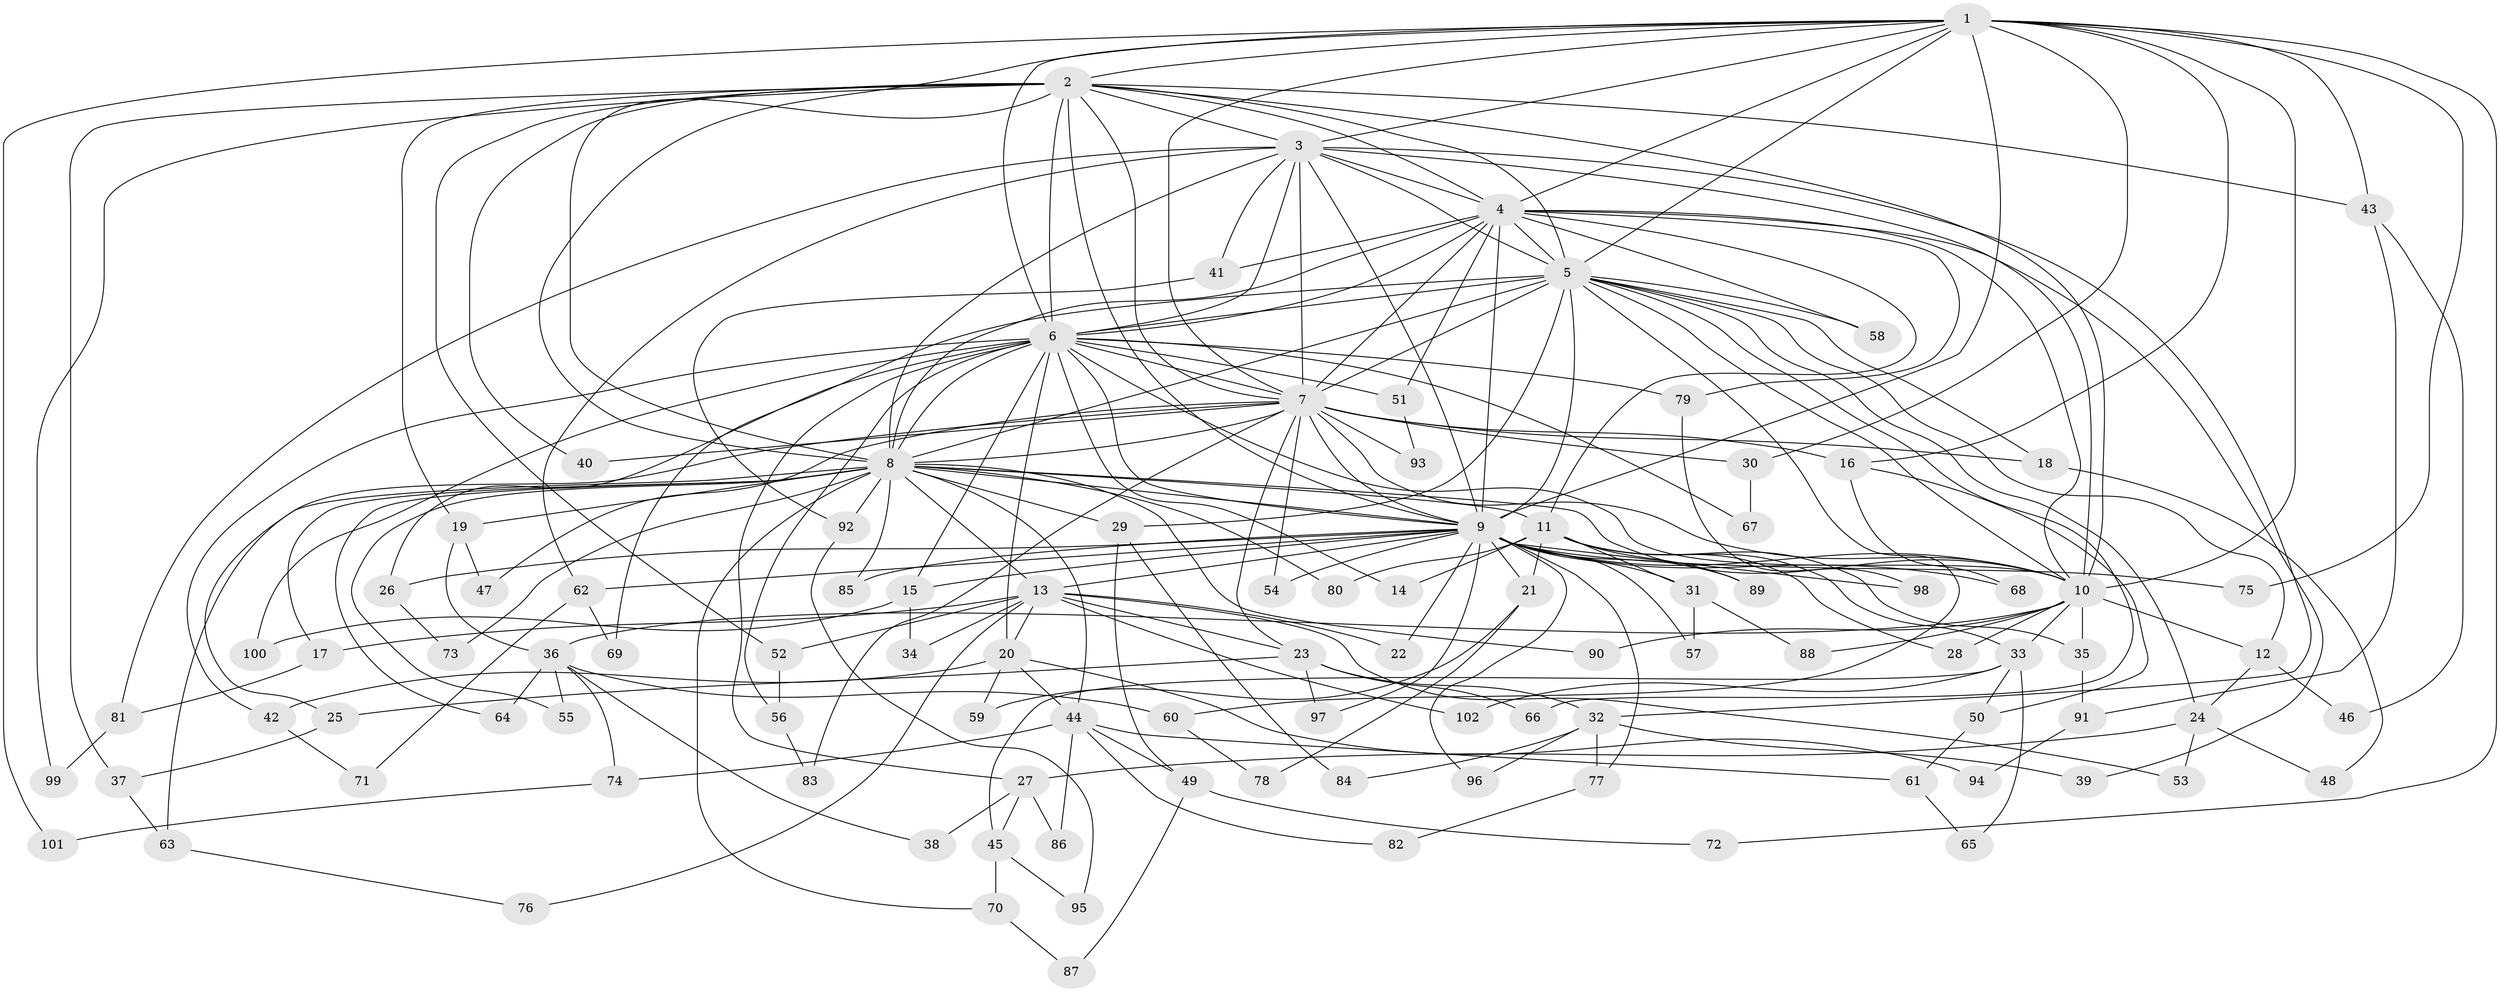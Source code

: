 // coarse degree distribution, {8: 0.0136986301369863, 10: 0.0136986301369863, 20: 0.0136986301369863, 16: 0.0136986301369863, 26: 0.0136986301369863, 23: 0.0136986301369863, 9: 0.0136986301369863, 6: 0.0410958904109589, 11: 0.0136986301369863, 2: 0.4657534246575342, 3: 0.2191780821917808, 4: 0.0958904109589041, 5: 0.0273972602739726, 7: 0.0410958904109589}
// Generated by graph-tools (version 1.1) at 2025/49/03/04/25 22:49:58]
// undirected, 102 vertices, 229 edges
graph export_dot {
  node [color=gray90,style=filled];
  1;
  2;
  3;
  4;
  5;
  6;
  7;
  8;
  9;
  10;
  11;
  12;
  13;
  14;
  15;
  16;
  17;
  18;
  19;
  20;
  21;
  22;
  23;
  24;
  25;
  26;
  27;
  28;
  29;
  30;
  31;
  32;
  33;
  34;
  35;
  36;
  37;
  38;
  39;
  40;
  41;
  42;
  43;
  44;
  45;
  46;
  47;
  48;
  49;
  50;
  51;
  52;
  53;
  54;
  55;
  56;
  57;
  58;
  59;
  60;
  61;
  62;
  63;
  64;
  65;
  66;
  67;
  68;
  69;
  70;
  71;
  72;
  73;
  74;
  75;
  76;
  77;
  78;
  79;
  80;
  81;
  82;
  83;
  84;
  85;
  86;
  87;
  88;
  89;
  90;
  91;
  92;
  93;
  94;
  95;
  96;
  97;
  98;
  99;
  100;
  101;
  102;
  1 -- 2;
  1 -- 3;
  1 -- 4;
  1 -- 5;
  1 -- 6;
  1 -- 7;
  1 -- 8;
  1 -- 9;
  1 -- 10;
  1 -- 16;
  1 -- 30;
  1 -- 43;
  1 -- 72;
  1 -- 75;
  1 -- 101;
  2 -- 3;
  2 -- 4;
  2 -- 5;
  2 -- 6;
  2 -- 7;
  2 -- 8;
  2 -- 9;
  2 -- 10;
  2 -- 19;
  2 -- 37;
  2 -- 40;
  2 -- 43;
  2 -- 52;
  2 -- 99;
  3 -- 4;
  3 -- 5;
  3 -- 6;
  3 -- 7;
  3 -- 8;
  3 -- 9;
  3 -- 10;
  3 -- 32;
  3 -- 41;
  3 -- 62;
  3 -- 81;
  4 -- 5;
  4 -- 6;
  4 -- 7;
  4 -- 8;
  4 -- 9;
  4 -- 10;
  4 -- 11;
  4 -- 39;
  4 -- 41;
  4 -- 51;
  4 -- 58;
  4 -- 79;
  5 -- 6;
  5 -- 7;
  5 -- 8;
  5 -- 9;
  5 -- 10;
  5 -- 12;
  5 -- 18;
  5 -- 24;
  5 -- 29;
  5 -- 58;
  5 -- 60;
  5 -- 66;
  5 -- 69;
  6 -- 7;
  6 -- 8;
  6 -- 9;
  6 -- 10;
  6 -- 14;
  6 -- 15;
  6 -- 20;
  6 -- 26;
  6 -- 27;
  6 -- 42;
  6 -- 51;
  6 -- 56;
  6 -- 67;
  6 -- 79;
  6 -- 100;
  7 -- 8;
  7 -- 9;
  7 -- 10;
  7 -- 16;
  7 -- 18;
  7 -- 23;
  7 -- 25;
  7 -- 30;
  7 -- 40;
  7 -- 47;
  7 -- 54;
  7 -- 83;
  7 -- 93;
  8 -- 9;
  8 -- 10;
  8 -- 11;
  8 -- 13;
  8 -- 17;
  8 -- 19;
  8 -- 29;
  8 -- 44;
  8 -- 55;
  8 -- 63;
  8 -- 64;
  8 -- 70;
  8 -- 73;
  8 -- 80;
  8 -- 85;
  8 -- 90;
  8 -- 92;
  9 -- 10;
  9 -- 13;
  9 -- 15;
  9 -- 21;
  9 -- 22;
  9 -- 26;
  9 -- 31;
  9 -- 54;
  9 -- 57;
  9 -- 62;
  9 -- 68;
  9 -- 75;
  9 -- 77;
  9 -- 85;
  9 -- 89;
  9 -- 96;
  9 -- 97;
  9 -- 98;
  10 -- 12;
  10 -- 28;
  10 -- 33;
  10 -- 35;
  10 -- 36;
  10 -- 88;
  10 -- 90;
  11 -- 14;
  11 -- 21;
  11 -- 28;
  11 -- 31;
  11 -- 33;
  11 -- 35;
  11 -- 80;
  11 -- 89;
  12 -- 24;
  12 -- 46;
  13 -- 17;
  13 -- 20;
  13 -- 22;
  13 -- 23;
  13 -- 34;
  13 -- 52;
  13 -- 53;
  13 -- 76;
  13 -- 102;
  15 -- 34;
  15 -- 100;
  16 -- 50;
  16 -- 68;
  17 -- 81;
  18 -- 48;
  19 -- 36;
  19 -- 47;
  20 -- 42;
  20 -- 44;
  20 -- 59;
  20 -- 94;
  21 -- 59;
  21 -- 78;
  23 -- 25;
  23 -- 32;
  23 -- 66;
  23 -- 97;
  24 -- 27;
  24 -- 48;
  24 -- 53;
  25 -- 37;
  26 -- 73;
  27 -- 38;
  27 -- 45;
  27 -- 86;
  29 -- 49;
  29 -- 84;
  30 -- 67;
  31 -- 57;
  31 -- 88;
  32 -- 39;
  32 -- 77;
  32 -- 84;
  32 -- 96;
  33 -- 45;
  33 -- 50;
  33 -- 65;
  33 -- 102;
  35 -- 91;
  36 -- 38;
  36 -- 55;
  36 -- 60;
  36 -- 64;
  36 -- 74;
  37 -- 63;
  41 -- 92;
  42 -- 71;
  43 -- 46;
  43 -- 91;
  44 -- 49;
  44 -- 61;
  44 -- 74;
  44 -- 82;
  44 -- 86;
  45 -- 70;
  45 -- 95;
  49 -- 72;
  49 -- 87;
  50 -- 61;
  51 -- 93;
  52 -- 56;
  56 -- 83;
  60 -- 78;
  61 -- 65;
  62 -- 69;
  62 -- 71;
  63 -- 76;
  70 -- 87;
  74 -- 101;
  77 -- 82;
  79 -- 98;
  81 -- 99;
  91 -- 94;
  92 -- 95;
}
